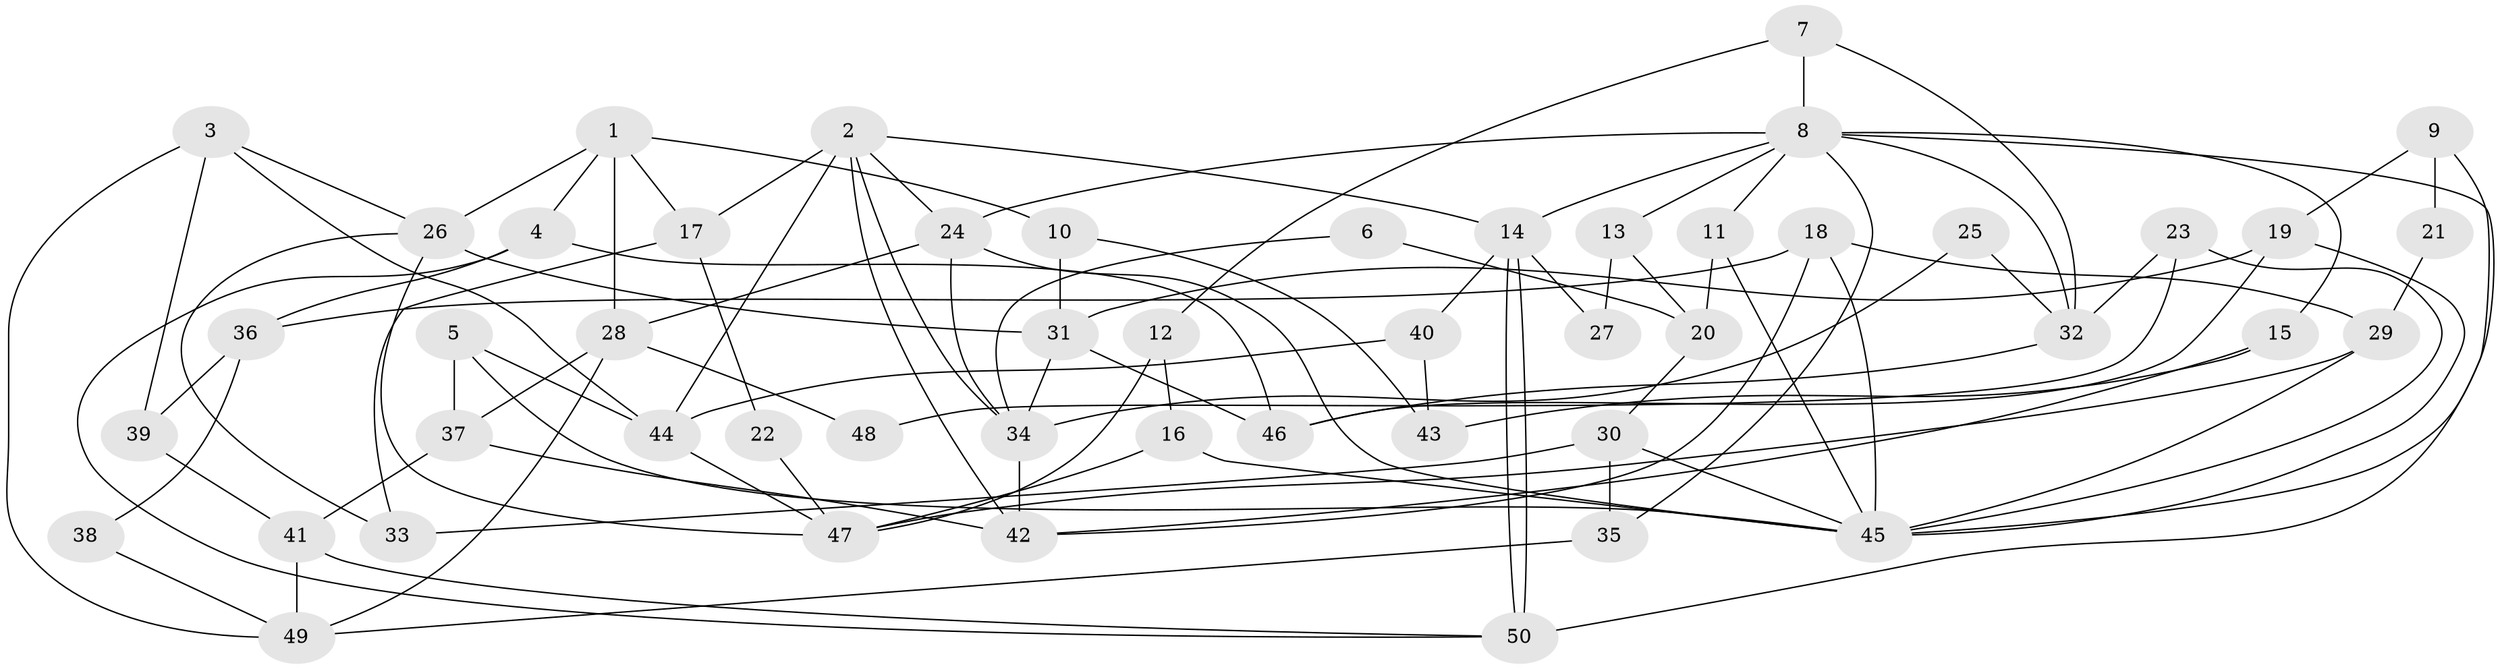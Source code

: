 // Generated by graph-tools (version 1.1) at 2025/11/02/27/25 16:11:20]
// undirected, 50 vertices, 100 edges
graph export_dot {
graph [start="1"]
  node [color=gray90,style=filled];
  1;
  2;
  3;
  4;
  5;
  6;
  7;
  8;
  9;
  10;
  11;
  12;
  13;
  14;
  15;
  16;
  17;
  18;
  19;
  20;
  21;
  22;
  23;
  24;
  25;
  26;
  27;
  28;
  29;
  30;
  31;
  32;
  33;
  34;
  35;
  36;
  37;
  38;
  39;
  40;
  41;
  42;
  43;
  44;
  45;
  46;
  47;
  48;
  49;
  50;
  1 -- 28;
  1 -- 17;
  1 -- 4;
  1 -- 10;
  1 -- 26;
  2 -- 34;
  2 -- 42;
  2 -- 14;
  2 -- 17;
  2 -- 24;
  2 -- 44;
  3 -- 44;
  3 -- 49;
  3 -- 26;
  3 -- 39;
  4 -- 50;
  4 -- 36;
  4 -- 46;
  5 -- 44;
  5 -- 45;
  5 -- 37;
  6 -- 20;
  6 -- 34;
  7 -- 8;
  7 -- 32;
  7 -- 12;
  8 -- 14;
  8 -- 24;
  8 -- 11;
  8 -- 13;
  8 -- 15;
  8 -- 32;
  8 -- 35;
  8 -- 50;
  9 -- 19;
  9 -- 45;
  9 -- 21;
  10 -- 43;
  10 -- 31;
  11 -- 45;
  11 -- 20;
  12 -- 16;
  12 -- 47;
  13 -- 20;
  13 -- 27;
  14 -- 50;
  14 -- 50;
  14 -- 27;
  14 -- 40;
  15 -- 42;
  15 -- 43;
  16 -- 45;
  16 -- 47;
  17 -- 33;
  17 -- 22;
  18 -- 29;
  18 -- 45;
  18 -- 36;
  18 -- 42;
  19 -- 31;
  19 -- 46;
  19 -- 45;
  20 -- 30;
  21 -- 29;
  22 -- 47;
  23 -- 45;
  23 -- 32;
  23 -- 48;
  24 -- 34;
  24 -- 28;
  24 -- 45;
  25 -- 32;
  25 -- 34;
  26 -- 31;
  26 -- 33;
  26 -- 47;
  28 -- 37;
  28 -- 48;
  28 -- 49;
  29 -- 45;
  29 -- 47;
  30 -- 35;
  30 -- 45;
  30 -- 33;
  31 -- 34;
  31 -- 46;
  32 -- 46;
  34 -- 42;
  35 -- 49;
  36 -- 38;
  36 -- 39;
  37 -- 41;
  37 -- 42;
  38 -- 49;
  39 -- 41;
  40 -- 44;
  40 -- 43;
  41 -- 50;
  41 -- 49;
  44 -- 47;
}
